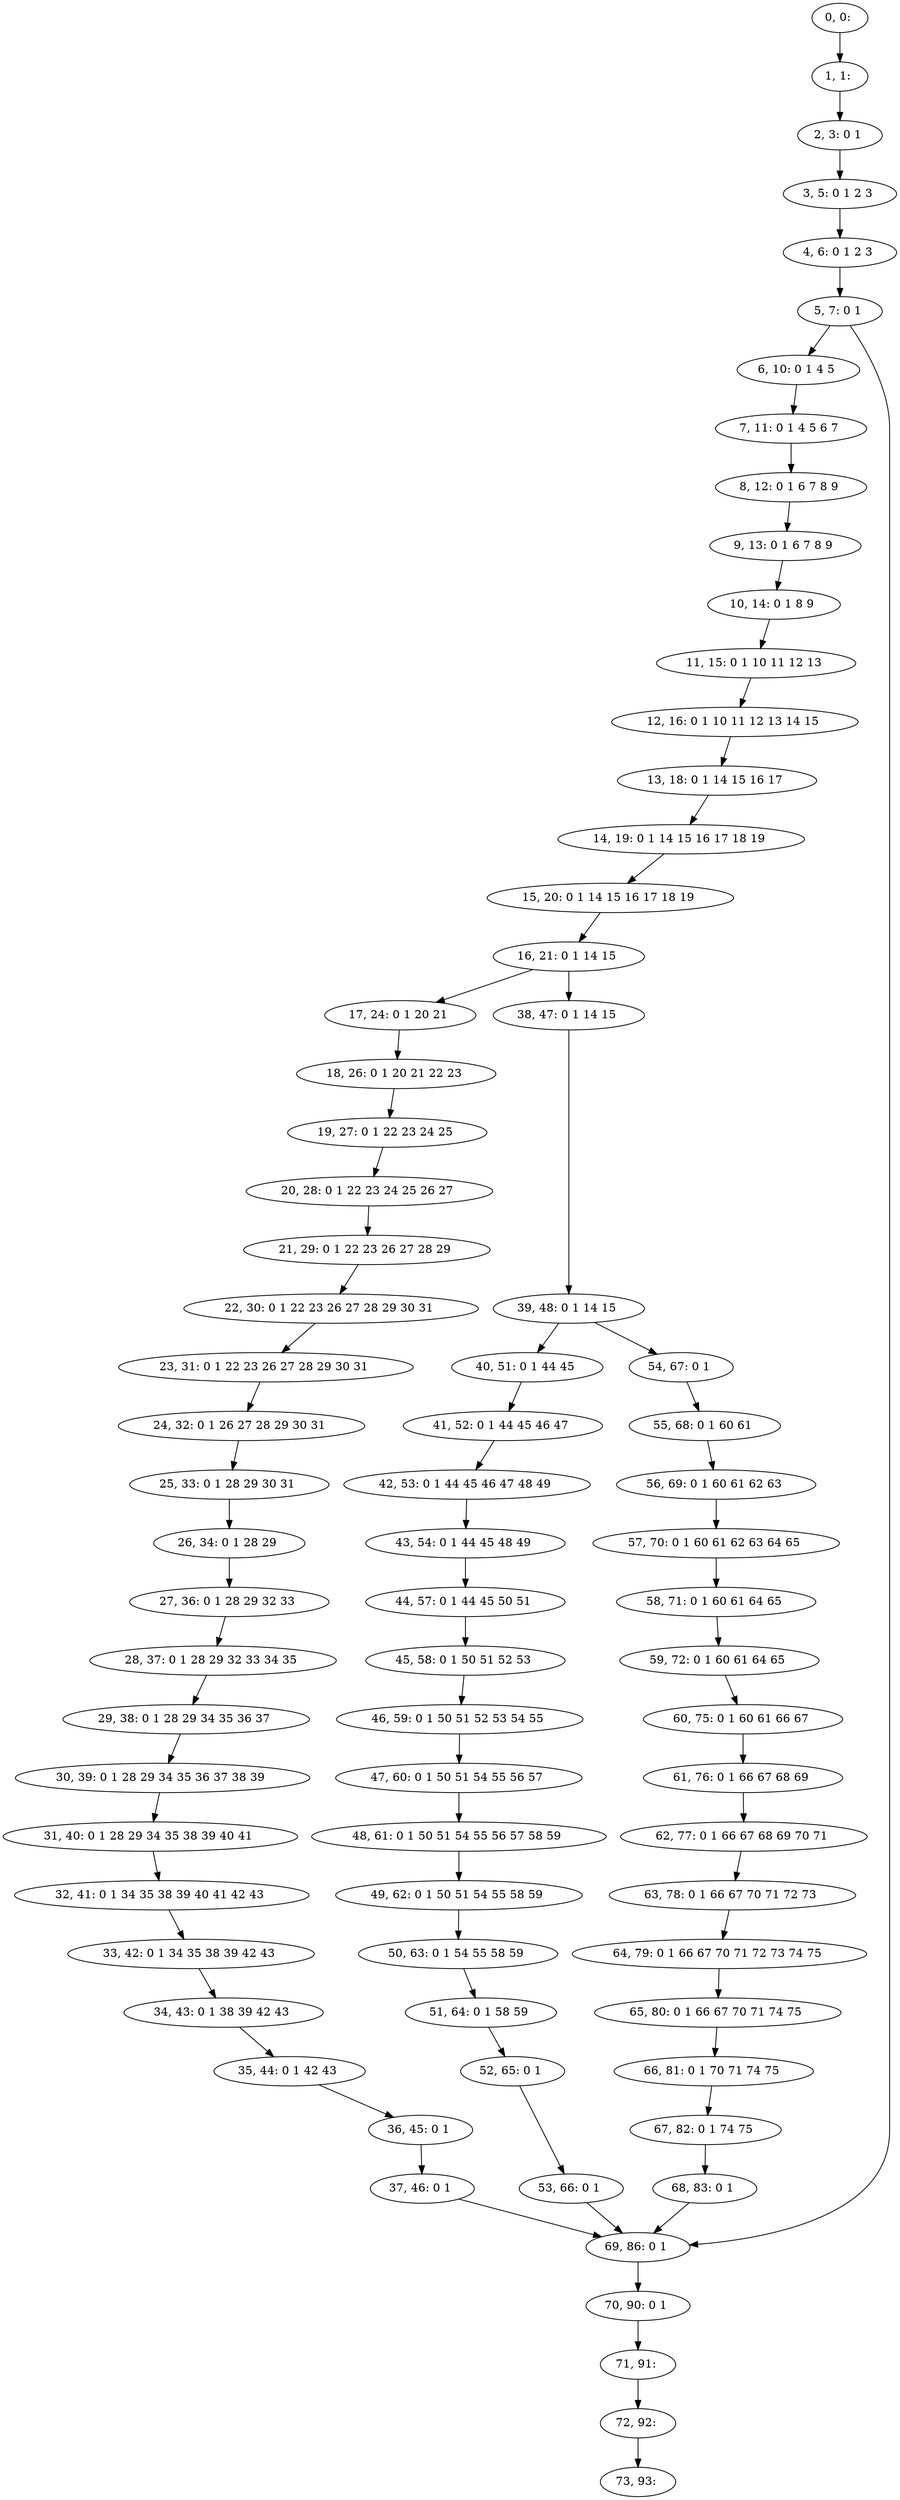 digraph G {
0[label="0, 0: "];
1[label="1, 1: "];
2[label="2, 3: 0 1 "];
3[label="3, 5: 0 1 2 3 "];
4[label="4, 6: 0 1 2 3 "];
5[label="5, 7: 0 1 "];
6[label="6, 10: 0 1 4 5 "];
7[label="7, 11: 0 1 4 5 6 7 "];
8[label="8, 12: 0 1 6 7 8 9 "];
9[label="9, 13: 0 1 6 7 8 9 "];
10[label="10, 14: 0 1 8 9 "];
11[label="11, 15: 0 1 10 11 12 13 "];
12[label="12, 16: 0 1 10 11 12 13 14 15 "];
13[label="13, 18: 0 1 14 15 16 17 "];
14[label="14, 19: 0 1 14 15 16 17 18 19 "];
15[label="15, 20: 0 1 14 15 16 17 18 19 "];
16[label="16, 21: 0 1 14 15 "];
17[label="17, 24: 0 1 20 21 "];
18[label="18, 26: 0 1 20 21 22 23 "];
19[label="19, 27: 0 1 22 23 24 25 "];
20[label="20, 28: 0 1 22 23 24 25 26 27 "];
21[label="21, 29: 0 1 22 23 26 27 28 29 "];
22[label="22, 30: 0 1 22 23 26 27 28 29 30 31 "];
23[label="23, 31: 0 1 22 23 26 27 28 29 30 31 "];
24[label="24, 32: 0 1 26 27 28 29 30 31 "];
25[label="25, 33: 0 1 28 29 30 31 "];
26[label="26, 34: 0 1 28 29 "];
27[label="27, 36: 0 1 28 29 32 33 "];
28[label="28, 37: 0 1 28 29 32 33 34 35 "];
29[label="29, 38: 0 1 28 29 34 35 36 37 "];
30[label="30, 39: 0 1 28 29 34 35 36 37 38 39 "];
31[label="31, 40: 0 1 28 29 34 35 38 39 40 41 "];
32[label="32, 41: 0 1 34 35 38 39 40 41 42 43 "];
33[label="33, 42: 0 1 34 35 38 39 42 43 "];
34[label="34, 43: 0 1 38 39 42 43 "];
35[label="35, 44: 0 1 42 43 "];
36[label="36, 45: 0 1 "];
37[label="37, 46: 0 1 "];
38[label="38, 47: 0 1 14 15 "];
39[label="39, 48: 0 1 14 15 "];
40[label="40, 51: 0 1 44 45 "];
41[label="41, 52: 0 1 44 45 46 47 "];
42[label="42, 53: 0 1 44 45 46 47 48 49 "];
43[label="43, 54: 0 1 44 45 48 49 "];
44[label="44, 57: 0 1 44 45 50 51 "];
45[label="45, 58: 0 1 50 51 52 53 "];
46[label="46, 59: 0 1 50 51 52 53 54 55 "];
47[label="47, 60: 0 1 50 51 54 55 56 57 "];
48[label="48, 61: 0 1 50 51 54 55 56 57 58 59 "];
49[label="49, 62: 0 1 50 51 54 55 58 59 "];
50[label="50, 63: 0 1 54 55 58 59 "];
51[label="51, 64: 0 1 58 59 "];
52[label="52, 65: 0 1 "];
53[label="53, 66: 0 1 "];
54[label="54, 67: 0 1 "];
55[label="55, 68: 0 1 60 61 "];
56[label="56, 69: 0 1 60 61 62 63 "];
57[label="57, 70: 0 1 60 61 62 63 64 65 "];
58[label="58, 71: 0 1 60 61 64 65 "];
59[label="59, 72: 0 1 60 61 64 65 "];
60[label="60, 75: 0 1 60 61 66 67 "];
61[label="61, 76: 0 1 66 67 68 69 "];
62[label="62, 77: 0 1 66 67 68 69 70 71 "];
63[label="63, 78: 0 1 66 67 70 71 72 73 "];
64[label="64, 79: 0 1 66 67 70 71 72 73 74 75 "];
65[label="65, 80: 0 1 66 67 70 71 74 75 "];
66[label="66, 81: 0 1 70 71 74 75 "];
67[label="67, 82: 0 1 74 75 "];
68[label="68, 83: 0 1 "];
69[label="69, 86: 0 1 "];
70[label="70, 90: 0 1 "];
71[label="71, 91: "];
72[label="72, 92: "];
73[label="73, 93: "];
0->1 ;
1->2 ;
2->3 ;
3->4 ;
4->5 ;
5->6 ;
5->69 ;
6->7 ;
7->8 ;
8->9 ;
9->10 ;
10->11 ;
11->12 ;
12->13 ;
13->14 ;
14->15 ;
15->16 ;
16->17 ;
16->38 ;
17->18 ;
18->19 ;
19->20 ;
20->21 ;
21->22 ;
22->23 ;
23->24 ;
24->25 ;
25->26 ;
26->27 ;
27->28 ;
28->29 ;
29->30 ;
30->31 ;
31->32 ;
32->33 ;
33->34 ;
34->35 ;
35->36 ;
36->37 ;
37->69 ;
38->39 ;
39->40 ;
39->54 ;
40->41 ;
41->42 ;
42->43 ;
43->44 ;
44->45 ;
45->46 ;
46->47 ;
47->48 ;
48->49 ;
49->50 ;
50->51 ;
51->52 ;
52->53 ;
53->69 ;
54->55 ;
55->56 ;
56->57 ;
57->58 ;
58->59 ;
59->60 ;
60->61 ;
61->62 ;
62->63 ;
63->64 ;
64->65 ;
65->66 ;
66->67 ;
67->68 ;
68->69 ;
69->70 ;
70->71 ;
71->72 ;
72->73 ;
}
